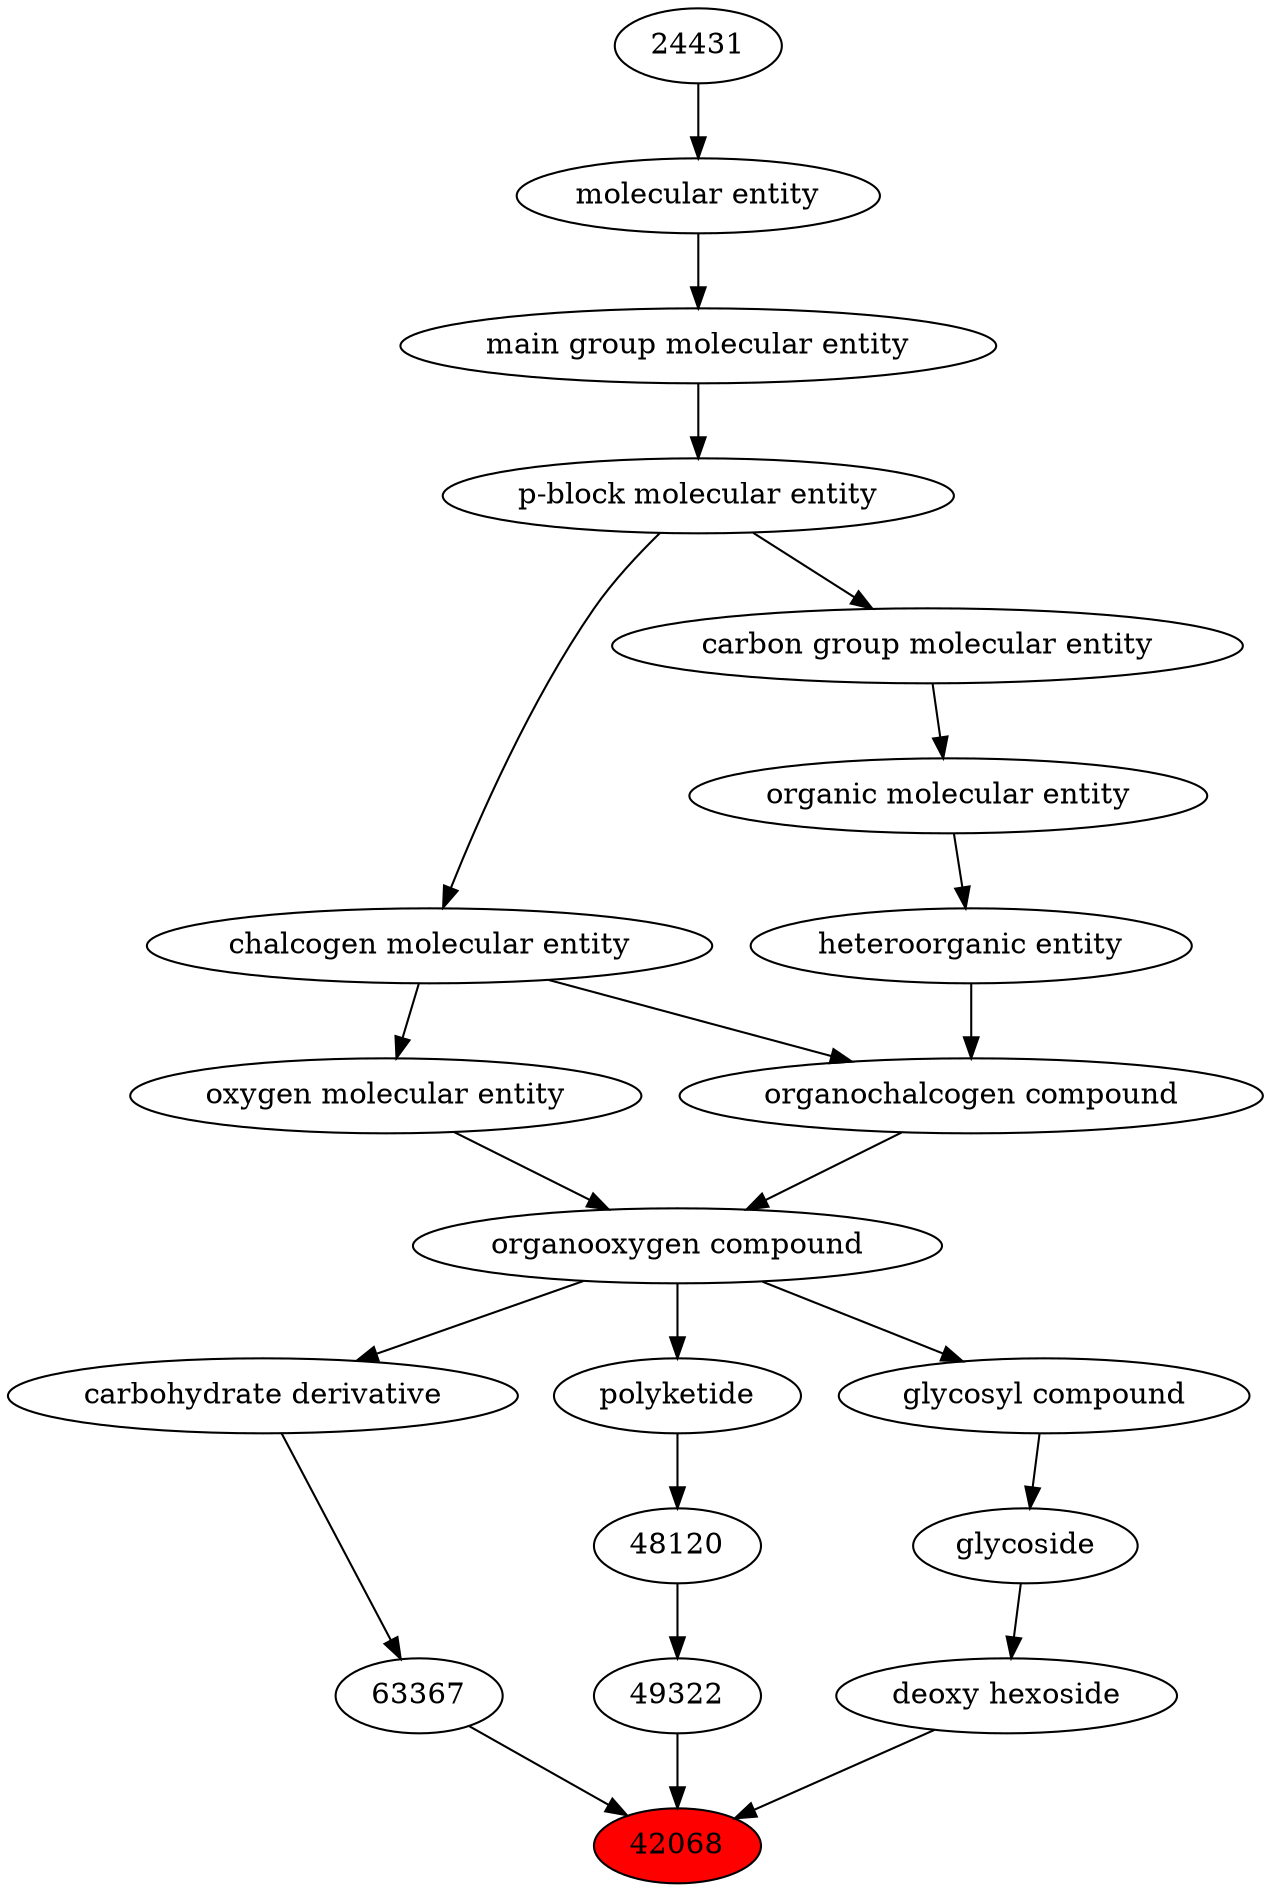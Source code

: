 digraph tree{ 
42068 [label="42068" fillcolor=red style=filled]
63367 -> 42068
49322 -> 42068
35315 -> 42068
63367 [label="63367"]
63299 -> 63367
49322 [label="49322"]
48120 -> 49322
35315 [label="deoxy hexoside"]
24400 -> 35315
63299 [label="carbohydrate derivative"]
36963 -> 63299
48120 [label="48120"]
26188 -> 48120
24400 [label="glycoside"]
63161 -> 24400
36963 [label="organooxygen compound"]
36962 -> 36963
25806 -> 36963
26188 [label="polyketide"]
36963 -> 26188
63161 [label="glycosyl compound"]
36963 -> 63161
36962 [label="organochalcogen compound"]
33285 -> 36962
33304 -> 36962
25806 [label="oxygen molecular entity"]
33304 -> 25806
33285 [label="heteroorganic entity"]
50860 -> 33285
33304 [label="chalcogen molecular entity"]
33675 -> 33304
50860 [label="organic molecular entity"]
33582 -> 50860
33675 [label="p-block molecular entity"]
33579 -> 33675
33582 [label="carbon group molecular entity"]
33675 -> 33582
33579 [label="main group molecular entity"]
23367 -> 33579
23367 [label="molecular entity"]
24431 -> 23367
24431 [label="24431"]
}
